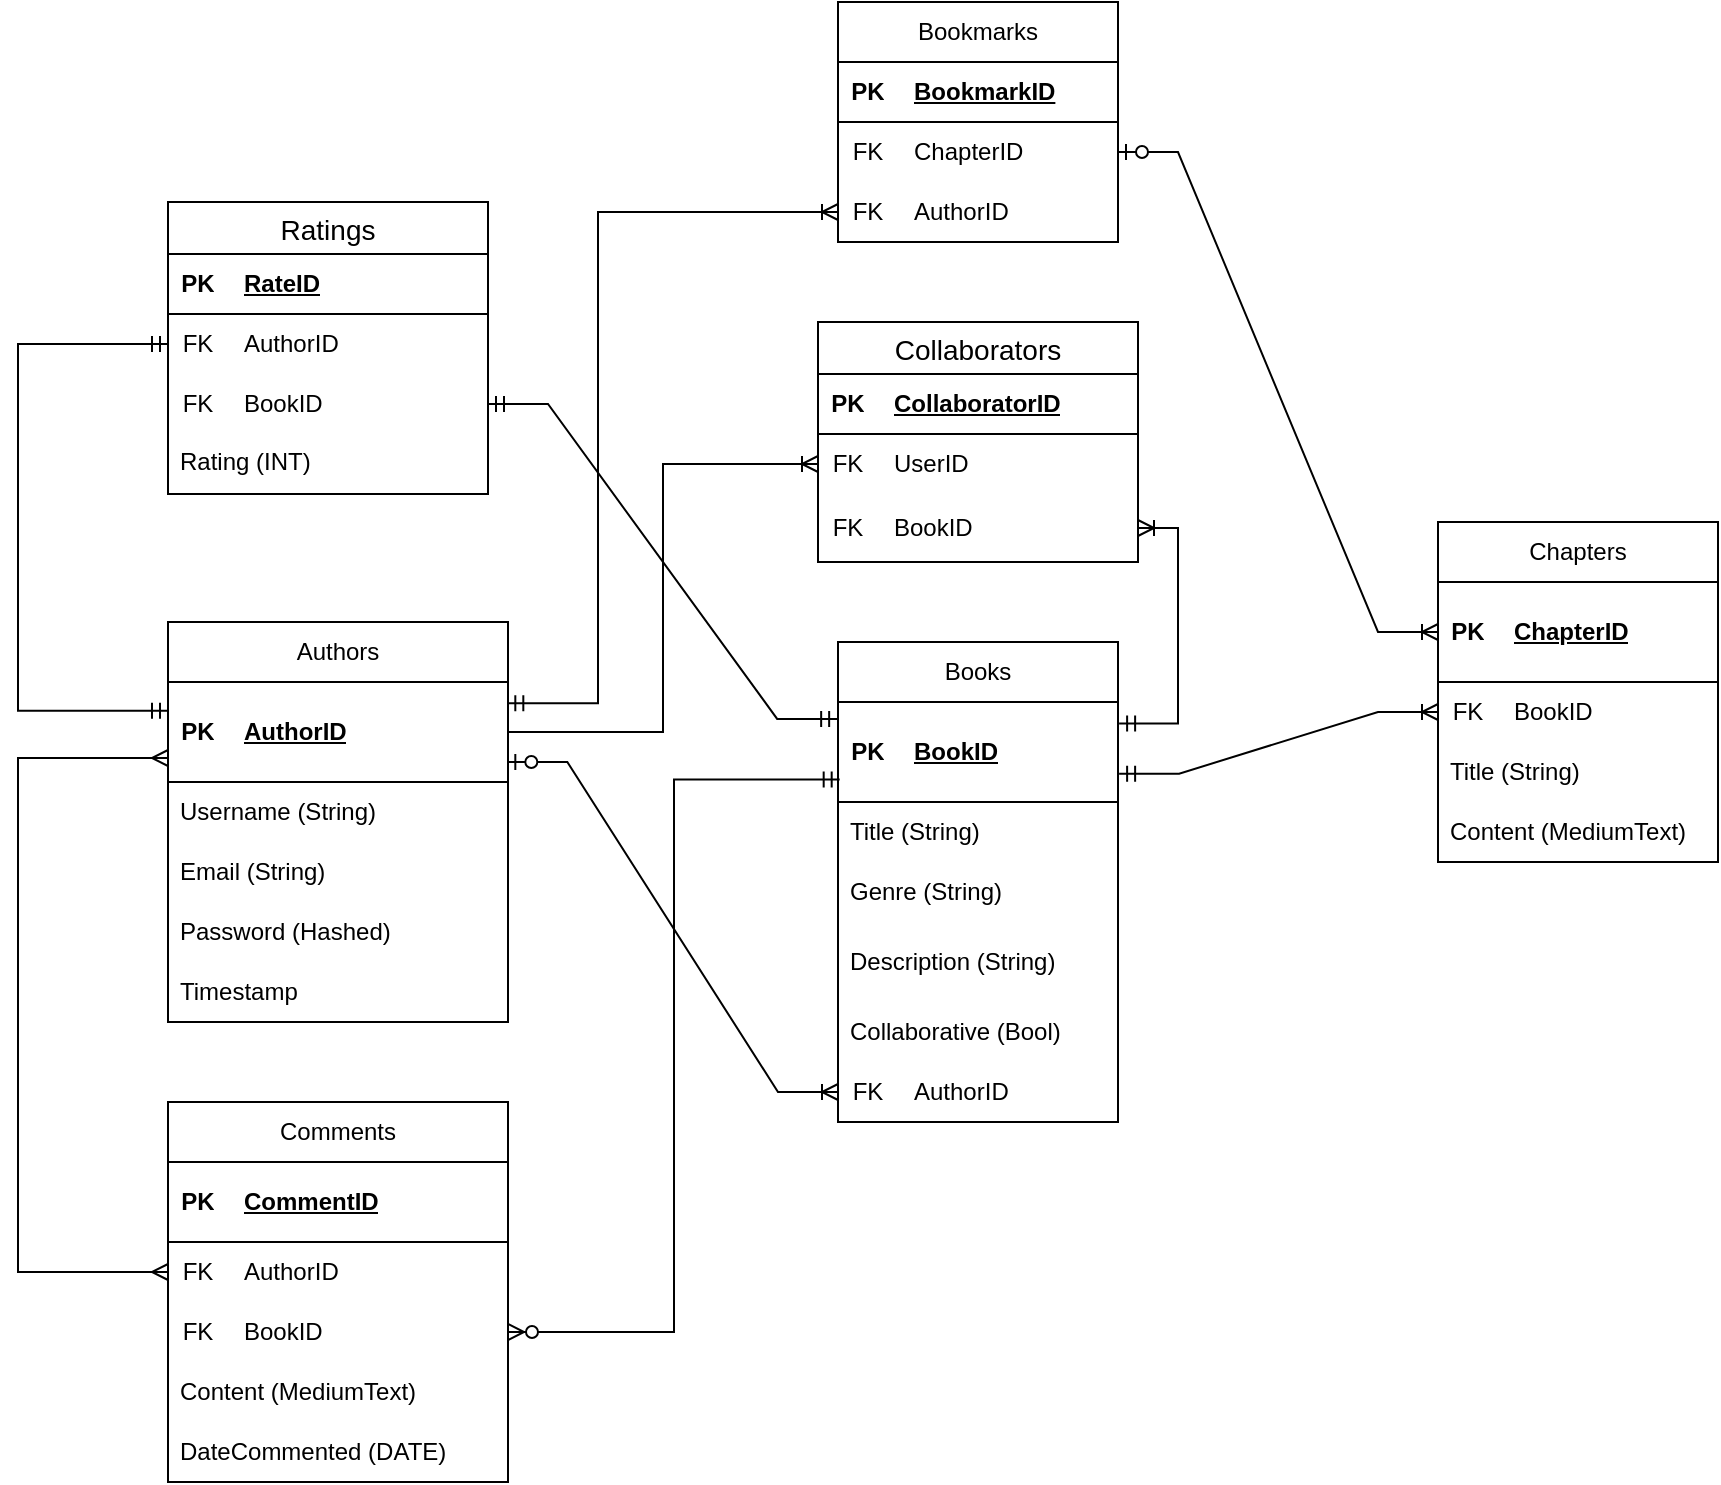 <mxfile version="22.0.2" type="github">
  <diagram id="R2lEEEUBdFMjLlhIrx00" name="Page-1">
    <mxGraphModel dx="1500" dy="809" grid="1" gridSize="10" guides="1" tooltips="1" connect="1" arrows="1" fold="1" page="1" pageScale="1" pageWidth="850" pageHeight="1100" math="0" shadow="0" extFonts="Permanent Marker^https://fonts.googleapis.com/css?family=Permanent+Marker">
      <root>
        <mxCell id="0" />
        <mxCell id="1" parent="0" />
        <mxCell id="tlv6yXeEriwDOS0vjKfW-1" value="Authors" style="swimlane;fontStyle=0;childLayout=stackLayout;horizontal=1;startSize=30;horizontalStack=0;resizeParent=1;resizeParentMax=0;resizeLast=0;collapsible=1;marginBottom=0;whiteSpace=wrap;html=1;" vertex="1" parent="1">
          <mxGeometry x="155" y="400" width="170" height="200" as="geometry">
            <mxRectangle x="130" y="230" width="80" height="30" as="alternateBounds" />
          </mxGeometry>
        </mxCell>
        <mxCell id="tlv6yXeEriwDOS0vjKfW-48" value="" style="shape=table;startSize=0;container=1;collapsible=1;childLayout=tableLayout;fixedRows=1;rowLines=0;fontStyle=0;align=center;resizeLast=1;strokeColor=none;fillColor=none;collapsible=0;points=[[0,0,0,0,0],[0,0.25,0,0,0],[0,0.5,0,0,0],[0,0.75,0,0,0],[0,1,0,0,0],[0.25,0,0,0,0],[0.25,1,0,0,0],[0.5,0,0,0,0],[0.5,1,0,0,0],[0.75,0,0,0,0],[0.75,1,0,0,0],[1,0,0,0,0],[1,0.25,0,0,0],[1,0.5,0,0,0],[1,0.75,0,0,0],[1,1,0,0,0]];" vertex="1" parent="tlv6yXeEriwDOS0vjKfW-1">
          <mxGeometry y="30" width="170" height="50" as="geometry" />
        </mxCell>
        <mxCell id="tlv6yXeEriwDOS0vjKfW-49" value="" style="shape=tableRow;horizontal=0;startSize=0;swimlaneHead=0;swimlaneBody=0;fillColor=none;collapsible=0;dropTarget=0;points=[[0,0.5],[1,0.5]];portConstraint=eastwest;top=0;left=0;right=0;bottom=1;" vertex="1" parent="tlv6yXeEriwDOS0vjKfW-48">
          <mxGeometry width="170" height="50" as="geometry" />
        </mxCell>
        <mxCell id="tlv6yXeEriwDOS0vjKfW-50" value="PK" style="shape=partialRectangle;connectable=0;fillColor=none;top=0;left=0;bottom=0;right=0;fontStyle=1;overflow=hidden;whiteSpace=wrap;html=1;" vertex="1" parent="tlv6yXeEriwDOS0vjKfW-49">
          <mxGeometry width="30" height="50" as="geometry">
            <mxRectangle width="30" height="50" as="alternateBounds" />
          </mxGeometry>
        </mxCell>
        <mxCell id="tlv6yXeEriwDOS0vjKfW-51" value="AuthorID" style="shape=partialRectangle;connectable=0;fillColor=none;top=0;left=0;bottom=0;right=0;align=left;spacingLeft=6;fontStyle=5;overflow=hidden;whiteSpace=wrap;html=1;" vertex="1" parent="tlv6yXeEriwDOS0vjKfW-49">
          <mxGeometry x="30" width="140" height="50" as="geometry">
            <mxRectangle width="140" height="50" as="alternateBounds" />
          </mxGeometry>
        </mxCell>
        <mxCell id="tlv6yXeEriwDOS0vjKfW-3" value="Username (String)" style="text;strokeColor=none;fillColor=none;align=left;verticalAlign=middle;spacingLeft=4;spacingRight=4;overflow=hidden;points=[[0,0.5],[1,0.5]];portConstraint=eastwest;rotatable=0;whiteSpace=wrap;html=1;" vertex="1" parent="tlv6yXeEriwDOS0vjKfW-1">
          <mxGeometry y="80" width="170" height="30" as="geometry" />
        </mxCell>
        <mxCell id="tlv6yXeEriwDOS0vjKfW-4" value="Email (String)" style="text;strokeColor=none;fillColor=none;align=left;verticalAlign=middle;spacingLeft=4;spacingRight=4;overflow=hidden;points=[[0,0.5],[1,0.5]];portConstraint=eastwest;rotatable=0;whiteSpace=wrap;html=1;" vertex="1" parent="tlv6yXeEriwDOS0vjKfW-1">
          <mxGeometry y="110" width="170" height="30" as="geometry" />
        </mxCell>
        <mxCell id="tlv6yXeEriwDOS0vjKfW-10" value="Password (Hashed)" style="text;strokeColor=none;fillColor=none;align=left;verticalAlign=middle;spacingLeft=4;spacingRight=4;overflow=hidden;points=[[0,0.5],[1,0.5]];portConstraint=eastwest;rotatable=0;whiteSpace=wrap;html=1;" vertex="1" parent="tlv6yXeEriwDOS0vjKfW-1">
          <mxGeometry y="140" width="170" height="30" as="geometry" />
        </mxCell>
        <mxCell id="tlv6yXeEriwDOS0vjKfW-9" value="Timestamp" style="text;strokeColor=none;fillColor=none;align=left;verticalAlign=middle;spacingLeft=4;spacingRight=4;overflow=hidden;points=[[0,0.5],[1,0.5]];portConstraint=eastwest;rotatable=0;whiteSpace=wrap;html=1;" vertex="1" parent="tlv6yXeEriwDOS0vjKfW-1">
          <mxGeometry y="170" width="170" height="30" as="geometry" />
        </mxCell>
        <mxCell id="tlv6yXeEriwDOS0vjKfW-5" value="Books" style="swimlane;fontStyle=0;childLayout=stackLayout;horizontal=1;startSize=30;horizontalStack=0;resizeParent=1;resizeParentMax=0;resizeLast=0;collapsible=1;marginBottom=0;whiteSpace=wrap;html=1;" vertex="1" parent="1">
          <mxGeometry x="490" y="410" width="140" height="240" as="geometry" />
        </mxCell>
        <mxCell id="tlv6yXeEriwDOS0vjKfW-70" value="" style="shape=table;startSize=0;container=1;collapsible=1;childLayout=tableLayout;fixedRows=1;rowLines=0;fontStyle=0;align=center;resizeLast=1;strokeColor=none;fillColor=none;collapsible=0;points=[[0,0,0,0,0],[0,0.25,0,0,0],[0,0.5,0,0,0],[0,0.75,0,0,0],[0,1,0,0,0],[0.25,0,0,0,0],[0.25,1,0,0,0],[0.5,0,0,0,0],[0.5,1,0,0,0],[0.75,0,0,0,0],[0.75,1,0,0,0],[1,0,0,0,0],[1,0.25,0,0,0],[1,0.5,0,0,0],[1,0.75,0,0,0],[1,1,0,0,0]];" vertex="1" parent="tlv6yXeEriwDOS0vjKfW-5">
          <mxGeometry y="30" width="140" height="50" as="geometry" />
        </mxCell>
        <mxCell id="tlv6yXeEriwDOS0vjKfW-71" value="" style="shape=tableRow;horizontal=0;startSize=0;swimlaneHead=0;swimlaneBody=0;fillColor=none;collapsible=0;dropTarget=0;points=[[0,0.5],[1,0.5]];portConstraint=eastwest;top=0;left=0;right=0;bottom=1;" vertex="1" parent="tlv6yXeEriwDOS0vjKfW-70">
          <mxGeometry width="140" height="50" as="geometry" />
        </mxCell>
        <mxCell id="tlv6yXeEriwDOS0vjKfW-72" value="PK" style="shape=partialRectangle;connectable=0;fillColor=none;top=0;left=0;bottom=0;right=0;fontStyle=1;overflow=hidden;whiteSpace=wrap;html=1;" vertex="1" parent="tlv6yXeEriwDOS0vjKfW-71">
          <mxGeometry width="30" height="50" as="geometry">
            <mxRectangle width="30" height="50" as="alternateBounds" />
          </mxGeometry>
        </mxCell>
        <mxCell id="tlv6yXeEriwDOS0vjKfW-73" value="BookID" style="shape=partialRectangle;connectable=0;fillColor=none;top=0;left=0;bottom=0;right=0;align=left;spacingLeft=6;fontStyle=5;overflow=hidden;whiteSpace=wrap;html=1;" vertex="1" parent="tlv6yXeEriwDOS0vjKfW-71">
          <mxGeometry x="30" width="110" height="50" as="geometry">
            <mxRectangle width="110" height="50" as="alternateBounds" />
          </mxGeometry>
        </mxCell>
        <mxCell id="tlv6yXeEriwDOS0vjKfW-7" value="Title (String)" style="text;strokeColor=none;fillColor=none;align=left;verticalAlign=middle;spacingLeft=4;spacingRight=4;overflow=hidden;points=[[0,0.5],[1,0.5]];portConstraint=eastwest;rotatable=0;whiteSpace=wrap;html=1;" vertex="1" parent="tlv6yXeEriwDOS0vjKfW-5">
          <mxGeometry y="80" width="140" height="30" as="geometry" />
        </mxCell>
        <mxCell id="tlv6yXeEriwDOS0vjKfW-11" value="Genre (String)" style="text;strokeColor=none;fillColor=none;align=left;verticalAlign=middle;spacingLeft=4;spacingRight=4;overflow=hidden;points=[[0,0.5],[1,0.5]];portConstraint=eastwest;rotatable=0;whiteSpace=wrap;html=1;" vertex="1" parent="tlv6yXeEriwDOS0vjKfW-5">
          <mxGeometry y="110" width="140" height="30" as="geometry" />
        </mxCell>
        <mxCell id="tlv6yXeEriwDOS0vjKfW-8" value="Description (String)" style="text;strokeColor=none;fillColor=none;align=left;verticalAlign=middle;spacingLeft=4;spacingRight=4;overflow=hidden;points=[[0,0.5],[1,0.5]];portConstraint=eastwest;rotatable=0;whiteSpace=wrap;html=1;" vertex="1" parent="tlv6yXeEriwDOS0vjKfW-5">
          <mxGeometry y="140" width="140" height="40" as="geometry" />
        </mxCell>
        <mxCell id="tlv6yXeEriwDOS0vjKfW-14" value="Collaborative (Bool)" style="text;strokeColor=none;fillColor=none;align=left;verticalAlign=middle;spacingLeft=4;spacingRight=4;overflow=hidden;points=[[0,0.5],[1,0.5]];portConstraint=eastwest;rotatable=0;whiteSpace=wrap;html=1;" vertex="1" parent="tlv6yXeEriwDOS0vjKfW-5">
          <mxGeometry y="180" width="140" height="30" as="geometry" />
        </mxCell>
        <mxCell id="tlv6yXeEriwDOS0vjKfW-66" value="" style="shape=table;startSize=0;container=1;collapsible=1;childLayout=tableLayout;fixedRows=1;rowLines=0;fontStyle=0;align=center;resizeLast=1;strokeColor=none;fillColor=none;collapsible=0;" vertex="1" parent="tlv6yXeEriwDOS0vjKfW-5">
          <mxGeometry y="210" width="140" height="30" as="geometry" />
        </mxCell>
        <mxCell id="tlv6yXeEriwDOS0vjKfW-67" value="" style="shape=tableRow;horizontal=0;startSize=0;swimlaneHead=0;swimlaneBody=0;fillColor=none;collapsible=0;dropTarget=0;points=[[0,0.5],[1,0.5]];portConstraint=eastwest;top=0;left=0;right=0;bottom=0;" vertex="1" parent="tlv6yXeEriwDOS0vjKfW-66">
          <mxGeometry width="140" height="30" as="geometry" />
        </mxCell>
        <mxCell id="tlv6yXeEriwDOS0vjKfW-68" value="FK" style="shape=partialRectangle;connectable=0;fillColor=none;top=0;left=0;bottom=0;right=0;fontStyle=0;overflow=hidden;whiteSpace=wrap;html=1;" vertex="1" parent="tlv6yXeEriwDOS0vjKfW-67">
          <mxGeometry width="30" height="30" as="geometry">
            <mxRectangle width="30" height="30" as="alternateBounds" />
          </mxGeometry>
        </mxCell>
        <mxCell id="tlv6yXeEriwDOS0vjKfW-69" value="AuthorID" style="shape=partialRectangle;connectable=0;fillColor=none;top=0;left=0;bottom=0;right=0;align=left;spacingLeft=6;fontStyle=0;overflow=hidden;whiteSpace=wrap;html=1;" vertex="1" parent="tlv6yXeEriwDOS0vjKfW-67">
          <mxGeometry x="30" width="110" height="30" as="geometry">
            <mxRectangle width="110" height="30" as="alternateBounds" />
          </mxGeometry>
        </mxCell>
        <mxCell id="tlv6yXeEriwDOS0vjKfW-15" value="Bookmarks" style="swimlane;fontStyle=0;childLayout=stackLayout;horizontal=1;startSize=30;horizontalStack=0;resizeParent=1;resizeParentMax=0;resizeLast=0;collapsible=1;marginBottom=0;whiteSpace=wrap;html=1;" vertex="1" parent="1">
          <mxGeometry x="490" y="90" width="140" height="120" as="geometry" />
        </mxCell>
        <mxCell id="tlv6yXeEriwDOS0vjKfW-96" value="" style="shape=table;startSize=0;container=1;collapsible=1;childLayout=tableLayout;fixedRows=1;rowLines=0;fontStyle=0;align=center;resizeLast=1;strokeColor=none;fillColor=none;collapsible=0;" vertex="1" parent="tlv6yXeEriwDOS0vjKfW-15">
          <mxGeometry y="30" width="140" height="30" as="geometry" />
        </mxCell>
        <mxCell id="tlv6yXeEriwDOS0vjKfW-97" value="" style="shape=tableRow;horizontal=0;startSize=0;swimlaneHead=0;swimlaneBody=0;fillColor=none;collapsible=0;dropTarget=0;points=[[0,0.5],[1,0.5]];portConstraint=eastwest;top=0;left=0;right=0;bottom=1;" vertex="1" parent="tlv6yXeEriwDOS0vjKfW-96">
          <mxGeometry width="140" height="30" as="geometry" />
        </mxCell>
        <mxCell id="tlv6yXeEriwDOS0vjKfW-98" value="PK" style="shape=partialRectangle;connectable=0;fillColor=none;top=0;left=0;bottom=0;right=0;fontStyle=1;overflow=hidden;whiteSpace=wrap;html=1;" vertex="1" parent="tlv6yXeEriwDOS0vjKfW-97">
          <mxGeometry width="30" height="30" as="geometry">
            <mxRectangle width="30" height="30" as="alternateBounds" />
          </mxGeometry>
        </mxCell>
        <mxCell id="tlv6yXeEriwDOS0vjKfW-99" value="BookmarkID" style="shape=partialRectangle;connectable=0;fillColor=none;top=0;left=0;bottom=0;right=0;align=left;spacingLeft=6;fontStyle=5;overflow=hidden;whiteSpace=wrap;html=1;" vertex="1" parent="tlv6yXeEriwDOS0vjKfW-97">
          <mxGeometry x="30" width="110" height="30" as="geometry">
            <mxRectangle width="110" height="30" as="alternateBounds" />
          </mxGeometry>
        </mxCell>
        <mxCell id="tlv6yXeEriwDOS0vjKfW-100" value="" style="shape=table;startSize=0;container=1;collapsible=1;childLayout=tableLayout;fixedRows=1;rowLines=0;fontStyle=0;align=center;resizeLast=1;strokeColor=none;fillColor=none;collapsible=0;" vertex="1" parent="tlv6yXeEriwDOS0vjKfW-15">
          <mxGeometry y="60" width="140" height="30" as="geometry" />
        </mxCell>
        <mxCell id="tlv6yXeEriwDOS0vjKfW-101" value="" style="shape=tableRow;horizontal=0;startSize=0;swimlaneHead=0;swimlaneBody=0;fillColor=none;collapsible=0;dropTarget=0;points=[[0,0.5],[1,0.5]];portConstraint=eastwest;top=0;left=0;right=0;bottom=0;" vertex="1" parent="tlv6yXeEriwDOS0vjKfW-100">
          <mxGeometry width="140" height="30" as="geometry" />
        </mxCell>
        <mxCell id="tlv6yXeEriwDOS0vjKfW-102" value="FK" style="shape=partialRectangle;connectable=0;fillColor=none;top=0;left=0;bottom=0;right=0;fontStyle=0;overflow=hidden;whiteSpace=wrap;html=1;" vertex="1" parent="tlv6yXeEriwDOS0vjKfW-101">
          <mxGeometry width="30" height="30" as="geometry">
            <mxRectangle width="30" height="30" as="alternateBounds" />
          </mxGeometry>
        </mxCell>
        <mxCell id="tlv6yXeEriwDOS0vjKfW-103" value="ChapterID" style="shape=partialRectangle;connectable=0;fillColor=none;top=0;left=0;bottom=0;right=0;align=left;spacingLeft=6;fontStyle=0;overflow=hidden;whiteSpace=wrap;html=1;" vertex="1" parent="tlv6yXeEriwDOS0vjKfW-101">
          <mxGeometry x="30" width="110" height="30" as="geometry">
            <mxRectangle width="110" height="30" as="alternateBounds" />
          </mxGeometry>
        </mxCell>
        <mxCell id="tlv6yXeEriwDOS0vjKfW-92" value="" style="shape=table;startSize=0;container=1;collapsible=1;childLayout=tableLayout;fixedRows=1;rowLines=0;fontStyle=0;align=center;resizeLast=1;strokeColor=none;fillColor=none;collapsible=0;" vertex="1" parent="tlv6yXeEriwDOS0vjKfW-15">
          <mxGeometry y="90" width="140" height="30" as="geometry" />
        </mxCell>
        <mxCell id="tlv6yXeEriwDOS0vjKfW-93" value="" style="shape=tableRow;horizontal=0;startSize=0;swimlaneHead=0;swimlaneBody=0;fillColor=none;collapsible=0;dropTarget=0;points=[[0,0.5],[1,0.5]];portConstraint=eastwest;top=0;left=0;right=0;bottom=0;" vertex="1" parent="tlv6yXeEriwDOS0vjKfW-92">
          <mxGeometry width="140" height="30" as="geometry" />
        </mxCell>
        <mxCell id="tlv6yXeEriwDOS0vjKfW-94" value="FK" style="shape=partialRectangle;connectable=0;fillColor=none;top=0;left=0;bottom=0;right=0;fontStyle=0;overflow=hidden;whiteSpace=wrap;html=1;" vertex="1" parent="tlv6yXeEriwDOS0vjKfW-93">
          <mxGeometry width="30" height="30" as="geometry">
            <mxRectangle width="30" height="30" as="alternateBounds" />
          </mxGeometry>
        </mxCell>
        <mxCell id="tlv6yXeEriwDOS0vjKfW-95" value="AuthorID" style="shape=partialRectangle;connectable=0;fillColor=none;top=0;left=0;bottom=0;right=0;align=left;spacingLeft=6;fontStyle=0;overflow=hidden;whiteSpace=wrap;html=1;" vertex="1" parent="tlv6yXeEriwDOS0vjKfW-93">
          <mxGeometry x="30" width="110" height="30" as="geometry">
            <mxRectangle width="110" height="30" as="alternateBounds" />
          </mxGeometry>
        </mxCell>
        <mxCell id="tlv6yXeEriwDOS0vjKfW-20" value="Comments" style="swimlane;fontStyle=0;childLayout=stackLayout;horizontal=1;startSize=30;horizontalStack=0;resizeParent=1;resizeParentMax=0;resizeLast=0;collapsible=1;marginBottom=0;whiteSpace=wrap;html=1;" vertex="1" parent="1">
          <mxGeometry x="155" y="640" width="170" height="190" as="geometry" />
        </mxCell>
        <mxCell id="tlv6yXeEriwDOS0vjKfW-52" value="" style="shape=table;startSize=0;container=1;collapsible=1;childLayout=tableLayout;fixedRows=1;rowLines=0;fontStyle=0;align=center;resizeLast=1;strokeColor=none;fillColor=none;collapsible=0;" vertex="1" parent="tlv6yXeEriwDOS0vjKfW-20">
          <mxGeometry y="30" width="170" height="40" as="geometry" />
        </mxCell>
        <mxCell id="tlv6yXeEriwDOS0vjKfW-53" value="" style="shape=tableRow;horizontal=0;startSize=0;swimlaneHead=0;swimlaneBody=0;fillColor=none;collapsible=0;dropTarget=0;points=[[0,0.5],[1,0.5]];portConstraint=eastwest;top=0;left=0;right=0;bottom=1;" vertex="1" parent="tlv6yXeEriwDOS0vjKfW-52">
          <mxGeometry width="170" height="40" as="geometry" />
        </mxCell>
        <mxCell id="tlv6yXeEriwDOS0vjKfW-54" value="PK" style="shape=partialRectangle;connectable=0;fillColor=none;top=0;left=0;bottom=0;right=0;fontStyle=1;overflow=hidden;whiteSpace=wrap;html=1;" vertex="1" parent="tlv6yXeEriwDOS0vjKfW-53">
          <mxGeometry width="30" height="40" as="geometry">
            <mxRectangle width="30" height="40" as="alternateBounds" />
          </mxGeometry>
        </mxCell>
        <mxCell id="tlv6yXeEriwDOS0vjKfW-55" value="CommentID" style="shape=partialRectangle;connectable=0;fillColor=none;top=0;left=0;bottom=0;right=0;align=left;spacingLeft=6;fontStyle=5;overflow=hidden;whiteSpace=wrap;html=1;" vertex="1" parent="tlv6yXeEriwDOS0vjKfW-53">
          <mxGeometry x="30" width="140" height="40" as="geometry">
            <mxRectangle width="140" height="40" as="alternateBounds" />
          </mxGeometry>
        </mxCell>
        <mxCell id="tlv6yXeEriwDOS0vjKfW-56" value="" style="shape=table;startSize=0;container=1;collapsible=1;childLayout=tableLayout;fixedRows=1;rowLines=0;fontStyle=0;align=center;resizeLast=1;strokeColor=none;fillColor=none;collapsible=0;" vertex="1" parent="tlv6yXeEriwDOS0vjKfW-20">
          <mxGeometry y="70" width="170" height="60" as="geometry" />
        </mxCell>
        <mxCell id="tlv6yXeEriwDOS0vjKfW-60" value="" style="shape=tableRow;horizontal=0;startSize=0;swimlaneHead=0;swimlaneBody=0;fillColor=none;collapsible=0;dropTarget=0;points=[[0,0.5],[1,0.5]];portConstraint=eastwest;top=0;left=0;right=0;bottom=0;" vertex="1" parent="tlv6yXeEriwDOS0vjKfW-56">
          <mxGeometry width="170" height="30" as="geometry" />
        </mxCell>
        <mxCell id="tlv6yXeEriwDOS0vjKfW-61" value="FK" style="shape=partialRectangle;connectable=0;fillColor=none;top=0;left=0;bottom=0;right=0;fontStyle=0;overflow=hidden;whiteSpace=wrap;html=1;" vertex="1" parent="tlv6yXeEriwDOS0vjKfW-60">
          <mxGeometry width="30" height="30" as="geometry">
            <mxRectangle width="30" height="30" as="alternateBounds" />
          </mxGeometry>
        </mxCell>
        <mxCell id="tlv6yXeEriwDOS0vjKfW-62" value="AuthorID" style="shape=partialRectangle;connectable=0;fillColor=none;top=0;left=0;bottom=0;right=0;align=left;spacingLeft=6;fontStyle=0;overflow=hidden;whiteSpace=wrap;html=1;" vertex="1" parent="tlv6yXeEriwDOS0vjKfW-60">
          <mxGeometry x="30" width="140" height="30" as="geometry">
            <mxRectangle width="140" height="30" as="alternateBounds" />
          </mxGeometry>
        </mxCell>
        <mxCell id="tlv6yXeEriwDOS0vjKfW-57" value="" style="shape=tableRow;horizontal=0;startSize=0;swimlaneHead=0;swimlaneBody=0;fillColor=none;collapsible=0;dropTarget=0;points=[[0,0.5],[1,0.5]];portConstraint=eastwest;top=0;left=0;right=0;bottom=0;" vertex="1" parent="tlv6yXeEriwDOS0vjKfW-56">
          <mxGeometry y="30" width="170" height="30" as="geometry" />
        </mxCell>
        <mxCell id="tlv6yXeEriwDOS0vjKfW-58" value="FK" style="shape=partialRectangle;connectable=0;fillColor=none;top=0;left=0;bottom=0;right=0;fontStyle=0;overflow=hidden;whiteSpace=wrap;html=1;" vertex="1" parent="tlv6yXeEriwDOS0vjKfW-57">
          <mxGeometry width="30" height="30" as="geometry">
            <mxRectangle width="30" height="30" as="alternateBounds" />
          </mxGeometry>
        </mxCell>
        <mxCell id="tlv6yXeEriwDOS0vjKfW-59" value="BookID" style="shape=partialRectangle;connectable=0;fillColor=none;top=0;left=0;bottom=0;right=0;align=left;spacingLeft=6;fontStyle=0;overflow=hidden;whiteSpace=wrap;html=1;" vertex="1" parent="tlv6yXeEriwDOS0vjKfW-57">
          <mxGeometry x="30" width="140" height="30" as="geometry">
            <mxRectangle width="140" height="30" as="alternateBounds" />
          </mxGeometry>
        </mxCell>
        <mxCell id="tlv6yXeEriwDOS0vjKfW-104" value="Content (MediumText)" style="text;strokeColor=none;fillColor=none;align=left;verticalAlign=middle;spacingLeft=4;spacingRight=4;overflow=hidden;points=[[0,0.5],[1,0.5]];portConstraint=eastwest;rotatable=0;whiteSpace=wrap;html=1;" vertex="1" parent="tlv6yXeEriwDOS0vjKfW-20">
          <mxGeometry y="130" width="170" height="30" as="geometry" />
        </mxCell>
        <mxCell id="tlv6yXeEriwDOS0vjKfW-25" value="DateCommented (DATE)" style="text;strokeColor=none;fillColor=none;align=left;verticalAlign=middle;spacingLeft=4;spacingRight=4;overflow=hidden;points=[[0,0.5],[1,0.5]];portConstraint=eastwest;rotatable=0;whiteSpace=wrap;html=1;" vertex="1" parent="tlv6yXeEriwDOS0vjKfW-20">
          <mxGeometry y="160" width="170" height="30" as="geometry" />
        </mxCell>
        <mxCell id="tlv6yXeEriwDOS0vjKfW-24" value="" style="edgeStyle=entityRelationEdgeStyle;fontSize=12;html=1;endArrow=ERoneToMany;startArrow=ERzeroToOne;rounded=0;exitX=0.998;exitY=0.8;exitDx=0;exitDy=0;exitPerimeter=0;entryX=0;entryY=0.5;entryDx=0;entryDy=0;" edge="1" parent="1" source="tlv6yXeEriwDOS0vjKfW-49" target="tlv6yXeEriwDOS0vjKfW-67">
          <mxGeometry width="100" height="100" relative="1" as="geometry">
            <mxPoint x="320" y="350" as="sourcePoint" />
            <mxPoint x="420" y="650" as="targetPoint" />
          </mxGeometry>
        </mxCell>
        <mxCell id="tlv6yXeEriwDOS0vjKfW-26" value="" style="edgeStyle=elbowEdgeStyle;fontSize=12;html=1;endArrow=ERzeroToMany;startArrow=ERmandOne;rounded=0;exitX=0.006;exitY=0.776;exitDx=0;exitDy=0;entryX=1;entryY=0.5;entryDx=0;entryDy=0;exitPerimeter=0;" edge="1" parent="1" source="tlv6yXeEriwDOS0vjKfW-71" target="tlv6yXeEriwDOS0vjKfW-57">
          <mxGeometry width="100" height="100" relative="1" as="geometry">
            <mxPoint x="470" y="477" as="sourcePoint" />
            <mxPoint x="350" y="595" as="targetPoint" />
          </mxGeometry>
        </mxCell>
        <mxCell id="tlv6yXeEriwDOS0vjKfW-27" value="Collaborators" style="swimlane;fontStyle=0;childLayout=stackLayout;horizontal=1;startSize=26;horizontalStack=0;resizeParent=1;resizeParentMax=0;resizeLast=0;collapsible=1;marginBottom=0;align=center;fontSize=14;" vertex="1" parent="1">
          <mxGeometry x="480" y="250" width="160" height="120" as="geometry" />
        </mxCell>
        <mxCell id="tlv6yXeEriwDOS0vjKfW-82" value="" style="shape=table;startSize=0;container=1;collapsible=1;childLayout=tableLayout;fixedRows=1;rowLines=0;fontStyle=0;align=center;resizeLast=1;strokeColor=none;fillColor=none;collapsible=0;" vertex="1" parent="tlv6yXeEriwDOS0vjKfW-27">
          <mxGeometry y="26" width="160" height="30" as="geometry" />
        </mxCell>
        <mxCell id="tlv6yXeEriwDOS0vjKfW-83" value="" style="shape=tableRow;horizontal=0;startSize=0;swimlaneHead=0;swimlaneBody=0;fillColor=none;collapsible=0;dropTarget=0;points=[[0,0.5],[1,0.5]];portConstraint=eastwest;top=0;left=0;right=0;bottom=1;" vertex="1" parent="tlv6yXeEriwDOS0vjKfW-82">
          <mxGeometry width="160" height="30" as="geometry" />
        </mxCell>
        <mxCell id="tlv6yXeEriwDOS0vjKfW-84" value="PK" style="shape=partialRectangle;connectable=0;fillColor=none;top=0;left=0;bottom=0;right=0;fontStyle=1;overflow=hidden;whiteSpace=wrap;html=1;" vertex="1" parent="tlv6yXeEriwDOS0vjKfW-83">
          <mxGeometry width="30" height="30" as="geometry">
            <mxRectangle width="30" height="30" as="alternateBounds" />
          </mxGeometry>
        </mxCell>
        <mxCell id="tlv6yXeEriwDOS0vjKfW-85" value="CollaboratorID" style="shape=partialRectangle;connectable=0;fillColor=none;top=0;left=0;bottom=0;right=0;align=left;spacingLeft=6;fontStyle=5;overflow=hidden;whiteSpace=wrap;html=1;" vertex="1" parent="tlv6yXeEriwDOS0vjKfW-83">
          <mxGeometry x="30" width="130" height="30" as="geometry">
            <mxRectangle width="130" height="30" as="alternateBounds" />
          </mxGeometry>
        </mxCell>
        <mxCell id="tlv6yXeEriwDOS0vjKfW-43" value="" style="shape=table;startSize=0;container=1;collapsible=1;childLayout=tableLayout;fixedRows=1;rowLines=0;fontStyle=0;align=center;resizeLast=1;strokeColor=none;fillColor=none;collapsible=0;" vertex="1" parent="tlv6yXeEriwDOS0vjKfW-27">
          <mxGeometry y="56" width="160" height="64" as="geometry" />
        </mxCell>
        <mxCell id="tlv6yXeEriwDOS0vjKfW-44" value="" style="shape=tableRow;horizontal=0;startSize=0;swimlaneHead=0;swimlaneBody=0;fillColor=none;collapsible=0;dropTarget=0;points=[[0,0.5],[1,0.5]];portConstraint=eastwest;top=0;left=0;right=0;bottom=0;" vertex="1" parent="tlv6yXeEriwDOS0vjKfW-43">
          <mxGeometry width="160" height="30" as="geometry" />
        </mxCell>
        <mxCell id="tlv6yXeEriwDOS0vjKfW-45" value="FK" style="shape=partialRectangle;connectable=0;fillColor=none;top=0;left=0;bottom=0;right=0;fontStyle=0;overflow=hidden;whiteSpace=wrap;html=1;" vertex="1" parent="tlv6yXeEriwDOS0vjKfW-44">
          <mxGeometry width="30" height="30" as="geometry">
            <mxRectangle width="30" height="30" as="alternateBounds" />
          </mxGeometry>
        </mxCell>
        <mxCell id="tlv6yXeEriwDOS0vjKfW-46" value="UserID" style="shape=partialRectangle;connectable=0;fillColor=none;top=0;left=0;bottom=0;right=0;align=left;spacingLeft=6;fontStyle=0;overflow=hidden;whiteSpace=wrap;html=1;" vertex="1" parent="tlv6yXeEriwDOS0vjKfW-44">
          <mxGeometry x="30" width="130" height="30" as="geometry">
            <mxRectangle width="130" height="30" as="alternateBounds" />
          </mxGeometry>
        </mxCell>
        <mxCell id="tlv6yXeEriwDOS0vjKfW-86" value="" style="shape=tableRow;horizontal=0;startSize=0;swimlaneHead=0;swimlaneBody=0;fillColor=none;collapsible=0;dropTarget=0;points=[[0,0.5],[1,0.5]];portConstraint=eastwest;top=0;left=0;right=0;bottom=0;" vertex="1" parent="tlv6yXeEriwDOS0vjKfW-43">
          <mxGeometry y="30" width="160" height="34" as="geometry" />
        </mxCell>
        <mxCell id="tlv6yXeEriwDOS0vjKfW-87" value="FK" style="shape=partialRectangle;connectable=0;fillColor=none;top=0;left=0;bottom=0;right=0;fontStyle=0;overflow=hidden;whiteSpace=wrap;html=1;" vertex="1" parent="tlv6yXeEriwDOS0vjKfW-86">
          <mxGeometry width="30" height="34" as="geometry">
            <mxRectangle width="30" height="34" as="alternateBounds" />
          </mxGeometry>
        </mxCell>
        <mxCell id="tlv6yXeEriwDOS0vjKfW-88" value="BookID" style="shape=partialRectangle;connectable=0;fillColor=none;top=0;left=0;bottom=0;right=0;align=left;spacingLeft=6;fontStyle=0;overflow=hidden;whiteSpace=wrap;html=1;" vertex="1" parent="tlv6yXeEriwDOS0vjKfW-86">
          <mxGeometry x="30" width="130" height="34" as="geometry">
            <mxRectangle width="130" height="34" as="alternateBounds" />
          </mxGeometry>
        </mxCell>
        <mxCell id="tlv6yXeEriwDOS0vjKfW-31" value="" style="edgeStyle=elbowEdgeStyle;fontSize=12;html=1;endArrow=ERoneToMany;startArrow=ERmandOne;rounded=0;exitX=0.998;exitY=0.213;exitDx=0;exitDy=0;exitPerimeter=0;entryX=0;entryY=0.5;entryDx=0;entryDy=0;" edge="1" parent="1" source="tlv6yXeEriwDOS0vjKfW-49" target="tlv6yXeEriwDOS0vjKfW-93">
          <mxGeometry width="100" height="100" relative="1" as="geometry">
            <mxPoint x="390" y="250" as="sourcePoint" />
            <mxPoint x="460" y="185" as="targetPoint" />
            <Array as="points">
              <mxPoint x="370" y="250" />
            </Array>
          </mxGeometry>
        </mxCell>
        <mxCell id="tlv6yXeEriwDOS0vjKfW-32" value="" style="edgeStyle=elbowEdgeStyle;fontSize=12;html=1;endArrow=ERoneToMany;rounded=0;entryX=0;entryY=0.5;entryDx=0;entryDy=0;exitX=1;exitY=0.5;exitDx=0;exitDy=0;" edge="1" parent="1" source="tlv6yXeEriwDOS0vjKfW-49" target="tlv6yXeEriwDOS0vjKfW-44">
          <mxGeometry width="100" height="100" relative="1" as="geometry">
            <mxPoint x="205" y="190" as="sourcePoint" />
            <mxPoint x="470" y="333" as="targetPoint" />
          </mxGeometry>
        </mxCell>
        <mxCell id="tlv6yXeEriwDOS0vjKfW-33" value="" style="edgeStyle=elbowEdgeStyle;fontSize=12;html=1;endArrow=ERmany;startArrow=ERmany;rounded=0;entryX=0;entryY=0.5;entryDx=0;entryDy=0;exitX=0;exitY=0.76;exitDx=0;exitDy=0;exitPerimeter=0;" edge="1" parent="1" source="tlv6yXeEriwDOS0vjKfW-49" target="tlv6yXeEriwDOS0vjKfW-60">
          <mxGeometry width="100" height="100" relative="1" as="geometry">
            <mxPoint x="120" y="310" as="sourcePoint" />
            <mxPoint x="110" y="565" as="targetPoint" />
            <Array as="points">
              <mxPoint x="80" y="610" />
            </Array>
          </mxGeometry>
        </mxCell>
        <mxCell id="tlv6yXeEriwDOS0vjKfW-35" value="Chapters" style="swimlane;fontStyle=0;childLayout=stackLayout;horizontal=1;startSize=30;horizontalStack=0;resizeParent=1;resizeParentMax=0;resizeLast=0;collapsible=1;marginBottom=0;whiteSpace=wrap;html=1;" vertex="1" parent="1">
          <mxGeometry x="790" y="350" width="140" height="170" as="geometry" />
        </mxCell>
        <mxCell id="tlv6yXeEriwDOS0vjKfW-74" value="" style="shape=table;startSize=0;container=1;collapsible=1;childLayout=tableLayout;fixedRows=1;rowLines=0;fontStyle=0;align=center;resizeLast=1;strokeColor=none;fillColor=none;collapsible=0;" vertex="1" parent="tlv6yXeEriwDOS0vjKfW-35">
          <mxGeometry y="30" width="140" height="50" as="geometry" />
        </mxCell>
        <mxCell id="tlv6yXeEriwDOS0vjKfW-75" value="" style="shape=tableRow;horizontal=0;startSize=0;swimlaneHead=0;swimlaneBody=0;fillColor=none;collapsible=0;dropTarget=0;points=[[0,0.5],[1,0.5]];portConstraint=eastwest;top=0;left=0;right=0;bottom=1;" vertex="1" parent="tlv6yXeEriwDOS0vjKfW-74">
          <mxGeometry width="140" height="50" as="geometry" />
        </mxCell>
        <mxCell id="tlv6yXeEriwDOS0vjKfW-76" value="PK" style="shape=partialRectangle;connectable=0;fillColor=none;top=0;left=0;bottom=0;right=0;fontStyle=1;overflow=hidden;whiteSpace=wrap;html=1;" vertex="1" parent="tlv6yXeEriwDOS0vjKfW-75">
          <mxGeometry width="30" height="50" as="geometry">
            <mxRectangle width="30" height="50" as="alternateBounds" />
          </mxGeometry>
        </mxCell>
        <mxCell id="tlv6yXeEriwDOS0vjKfW-77" value="ChapterID" style="shape=partialRectangle;connectable=0;fillColor=none;top=0;left=0;bottom=0;right=0;align=left;spacingLeft=6;fontStyle=5;overflow=hidden;whiteSpace=wrap;html=1;" vertex="1" parent="tlv6yXeEriwDOS0vjKfW-75">
          <mxGeometry x="30" width="110" height="50" as="geometry">
            <mxRectangle width="110" height="50" as="alternateBounds" />
          </mxGeometry>
        </mxCell>
        <mxCell id="tlv6yXeEriwDOS0vjKfW-78" value="" style="shape=table;startSize=0;container=1;collapsible=1;childLayout=tableLayout;fixedRows=1;rowLines=0;fontStyle=0;align=center;resizeLast=1;strokeColor=none;fillColor=none;collapsible=0;" vertex="1" parent="tlv6yXeEriwDOS0vjKfW-35">
          <mxGeometry y="80" width="140" height="30" as="geometry" />
        </mxCell>
        <mxCell id="tlv6yXeEriwDOS0vjKfW-79" value="" style="shape=tableRow;horizontal=0;startSize=0;swimlaneHead=0;swimlaneBody=0;fillColor=none;collapsible=0;dropTarget=0;points=[[0,0.5],[1,0.5]];portConstraint=eastwest;top=0;left=0;right=0;bottom=0;" vertex="1" parent="tlv6yXeEriwDOS0vjKfW-78">
          <mxGeometry width="140" height="30" as="geometry" />
        </mxCell>
        <mxCell id="tlv6yXeEriwDOS0vjKfW-80" value="FK" style="shape=partialRectangle;connectable=0;fillColor=none;top=0;left=0;bottom=0;right=0;fontStyle=0;overflow=hidden;whiteSpace=wrap;html=1;" vertex="1" parent="tlv6yXeEriwDOS0vjKfW-79">
          <mxGeometry width="30" height="30" as="geometry">
            <mxRectangle width="30" height="30" as="alternateBounds" />
          </mxGeometry>
        </mxCell>
        <mxCell id="tlv6yXeEriwDOS0vjKfW-81" value="BookID" style="shape=partialRectangle;connectable=0;fillColor=none;top=0;left=0;bottom=0;right=0;align=left;spacingLeft=6;fontStyle=0;overflow=hidden;whiteSpace=wrap;html=1;" vertex="1" parent="tlv6yXeEriwDOS0vjKfW-79">
          <mxGeometry x="30" width="110" height="30" as="geometry">
            <mxRectangle width="110" height="30" as="alternateBounds" />
          </mxGeometry>
        </mxCell>
        <mxCell id="tlv6yXeEriwDOS0vjKfW-41" value="Title (String)" style="text;strokeColor=none;fillColor=none;align=left;verticalAlign=middle;spacingLeft=4;spacingRight=4;overflow=hidden;points=[[0,0.5],[1,0.5]];portConstraint=eastwest;rotatable=0;whiteSpace=wrap;html=1;" vertex="1" parent="tlv6yXeEriwDOS0vjKfW-35">
          <mxGeometry y="110" width="140" height="30" as="geometry" />
        </mxCell>
        <mxCell id="tlv6yXeEriwDOS0vjKfW-38" value="Content (MediumText)" style="text;strokeColor=none;fillColor=none;align=left;verticalAlign=middle;spacingLeft=4;spacingRight=4;overflow=hidden;points=[[0,0.5],[1,0.5]];portConstraint=eastwest;rotatable=0;whiteSpace=wrap;html=1;" vertex="1" parent="tlv6yXeEriwDOS0vjKfW-35">
          <mxGeometry y="140" width="140" height="30" as="geometry" />
        </mxCell>
        <mxCell id="tlv6yXeEriwDOS0vjKfW-39" value="" style="edgeStyle=entityRelationEdgeStyle;fontSize=12;html=1;endArrow=ERoneToMany;startArrow=ERmandOne;rounded=0;entryX=0;entryY=0.5;entryDx=0;entryDy=0;exitX=1.004;exitY=0.717;exitDx=0;exitDy=0;exitPerimeter=0;" edge="1" parent="1" source="tlv6yXeEriwDOS0vjKfW-71" target="tlv6yXeEriwDOS0vjKfW-79">
          <mxGeometry width="100" height="100" relative="1" as="geometry">
            <mxPoint x="600" y="467" as="sourcePoint" />
            <mxPoint x="710" y="365" as="targetPoint" />
          </mxGeometry>
        </mxCell>
        <mxCell id="tlv6yXeEriwDOS0vjKfW-40" value="" style="edgeStyle=entityRelationEdgeStyle;fontSize=12;html=1;endArrow=ERoneToMany;startArrow=ERzeroToOne;rounded=0;exitX=1;exitY=0.5;exitDx=0;exitDy=0;entryX=0;entryY=0.5;entryDx=0;entryDy=0;" edge="1" parent="1" source="tlv6yXeEriwDOS0vjKfW-101" target="tlv6yXeEriwDOS0vjKfW-75">
          <mxGeometry width="100" height="100" relative="1" as="geometry">
            <mxPoint x="600" y="155" as="sourcePoint" />
            <mxPoint x="710" y="345" as="targetPoint" />
          </mxGeometry>
        </mxCell>
        <mxCell id="tlv6yXeEriwDOS0vjKfW-42" value="" style="edgeStyle=elbowEdgeStyle;fontSize=12;html=1;endArrow=ERoneToMany;startArrow=ERmandOne;rounded=0;exitX=1.004;exitY=0.214;exitDx=0;exitDy=0;exitPerimeter=0;entryX=1;entryY=0.5;entryDx=0;entryDy=0;" edge="1" parent="1" source="tlv6yXeEriwDOS0vjKfW-71" target="tlv6yXeEriwDOS0vjKfW-86">
          <mxGeometry width="100" height="100" relative="1" as="geometry">
            <mxPoint x="470" y="452" as="sourcePoint" />
            <mxPoint x="660" y="340" as="targetPoint" />
            <Array as="points">
              <mxPoint x="660" y="420" />
            </Array>
          </mxGeometry>
        </mxCell>
        <mxCell id="tlv6yXeEriwDOS0vjKfW-138" value="" style="edgeStyle=elbowEdgeStyle;fontSize=12;html=1;endArrow=ERmandOne;startArrow=ERmandOne;rounded=0;exitX=0;exitY=0.288;exitDx=0;exitDy=0;exitPerimeter=0;entryX=0;entryY=0.5;entryDx=0;entryDy=0;" edge="1" parent="1" source="tlv6yXeEriwDOS0vjKfW-49" target="tlv6yXeEriwDOS0vjKfW-155">
          <mxGeometry width="100" height="100" relative="1" as="geometry">
            <mxPoint x="50" y="430" as="sourcePoint" />
            <mxPoint x="155" y="245" as="targetPoint" />
            <Array as="points">
              <mxPoint x="80" y="430" />
            </Array>
          </mxGeometry>
        </mxCell>
        <mxCell id="tlv6yXeEriwDOS0vjKfW-139" value="" style="edgeStyle=entityRelationEdgeStyle;fontSize=12;html=1;endArrow=ERmandOne;startArrow=ERmandOne;rounded=0;exitX=1;exitY=0.5;exitDx=0;exitDy=0;entryX=-0.003;entryY=0.169;entryDx=0;entryDy=0;entryPerimeter=0;" edge="1" parent="1" source="tlv6yXeEriwDOS0vjKfW-151" target="tlv6yXeEriwDOS0vjKfW-71">
          <mxGeometry width="100" height="100" relative="1" as="geometry">
            <mxPoint x="315" y="275" as="sourcePoint" />
            <mxPoint x="440" y="460" as="targetPoint" />
          </mxGeometry>
        </mxCell>
        <mxCell id="tlv6yXeEriwDOS0vjKfW-142" value="Ratings" style="swimlane;fontStyle=0;childLayout=stackLayout;horizontal=1;startSize=26;horizontalStack=0;resizeParent=1;resizeParentMax=0;resizeLast=0;collapsible=1;marginBottom=0;align=center;fontSize=14;" vertex="1" parent="1">
          <mxGeometry x="155" y="190" width="160" height="146" as="geometry" />
        </mxCell>
        <mxCell id="tlv6yXeEriwDOS0vjKfW-146" value="" style="shape=table;startSize=0;container=1;collapsible=1;childLayout=tableLayout;fixedRows=1;rowLines=0;fontStyle=0;align=center;resizeLast=1;strokeColor=none;fillColor=none;collapsible=0;" vertex="1" parent="tlv6yXeEriwDOS0vjKfW-142">
          <mxGeometry y="26" width="160" height="30" as="geometry" />
        </mxCell>
        <mxCell id="tlv6yXeEriwDOS0vjKfW-147" value="" style="shape=tableRow;horizontal=0;startSize=0;swimlaneHead=0;swimlaneBody=0;fillColor=none;collapsible=0;dropTarget=0;points=[[0,0.5],[1,0.5]];portConstraint=eastwest;top=0;left=0;right=0;bottom=1;" vertex="1" parent="tlv6yXeEriwDOS0vjKfW-146">
          <mxGeometry width="160" height="30" as="geometry" />
        </mxCell>
        <mxCell id="tlv6yXeEriwDOS0vjKfW-148" value="PK" style="shape=partialRectangle;connectable=0;fillColor=none;top=0;left=0;bottom=0;right=0;fontStyle=1;overflow=hidden;whiteSpace=wrap;html=1;" vertex="1" parent="tlv6yXeEriwDOS0vjKfW-147">
          <mxGeometry width="30" height="30" as="geometry">
            <mxRectangle width="30" height="30" as="alternateBounds" />
          </mxGeometry>
        </mxCell>
        <mxCell id="tlv6yXeEriwDOS0vjKfW-149" value="RateID" style="shape=partialRectangle;connectable=0;fillColor=none;top=0;left=0;bottom=0;right=0;align=left;spacingLeft=6;fontStyle=5;overflow=hidden;whiteSpace=wrap;html=1;" vertex="1" parent="tlv6yXeEriwDOS0vjKfW-147">
          <mxGeometry x="30" width="130" height="30" as="geometry">
            <mxRectangle width="130" height="30" as="alternateBounds" />
          </mxGeometry>
        </mxCell>
        <mxCell id="tlv6yXeEriwDOS0vjKfW-154" value="" style="shape=table;startSize=0;container=1;collapsible=1;childLayout=tableLayout;fixedRows=1;rowLines=0;fontStyle=0;align=center;resizeLast=1;strokeColor=none;fillColor=none;collapsible=0;" vertex="1" parent="tlv6yXeEriwDOS0vjKfW-142">
          <mxGeometry y="56" width="160" height="30" as="geometry" />
        </mxCell>
        <mxCell id="tlv6yXeEriwDOS0vjKfW-155" value="" style="shape=tableRow;horizontal=0;startSize=0;swimlaneHead=0;swimlaneBody=0;fillColor=none;collapsible=0;dropTarget=0;points=[[0,0.5],[1,0.5]];portConstraint=eastwest;top=0;left=0;right=0;bottom=0;" vertex="1" parent="tlv6yXeEriwDOS0vjKfW-154">
          <mxGeometry width="160" height="30" as="geometry" />
        </mxCell>
        <mxCell id="tlv6yXeEriwDOS0vjKfW-156" value="FK" style="shape=partialRectangle;connectable=0;fillColor=none;top=0;left=0;bottom=0;right=0;fontStyle=0;overflow=hidden;whiteSpace=wrap;html=1;" vertex="1" parent="tlv6yXeEriwDOS0vjKfW-155">
          <mxGeometry width="30" height="30" as="geometry">
            <mxRectangle width="30" height="30" as="alternateBounds" />
          </mxGeometry>
        </mxCell>
        <mxCell id="tlv6yXeEriwDOS0vjKfW-157" value="AuthorID" style="shape=partialRectangle;connectable=0;fillColor=none;top=0;left=0;bottom=0;right=0;align=left;spacingLeft=6;fontStyle=0;overflow=hidden;whiteSpace=wrap;html=1;" vertex="1" parent="tlv6yXeEriwDOS0vjKfW-155">
          <mxGeometry x="30" width="130" height="30" as="geometry">
            <mxRectangle width="130" height="30" as="alternateBounds" />
          </mxGeometry>
        </mxCell>
        <mxCell id="tlv6yXeEriwDOS0vjKfW-150" value="" style="shape=table;startSize=0;container=1;collapsible=1;childLayout=tableLayout;fixedRows=1;rowLines=0;fontStyle=0;align=center;resizeLast=1;strokeColor=none;fillColor=none;collapsible=0;" vertex="1" parent="tlv6yXeEriwDOS0vjKfW-142">
          <mxGeometry y="86" width="160" height="30" as="geometry" />
        </mxCell>
        <mxCell id="tlv6yXeEriwDOS0vjKfW-151" value="" style="shape=tableRow;horizontal=0;startSize=0;swimlaneHead=0;swimlaneBody=0;fillColor=none;collapsible=0;dropTarget=0;points=[[0,0.5],[1,0.5]];portConstraint=eastwest;top=0;left=0;right=0;bottom=0;" vertex="1" parent="tlv6yXeEriwDOS0vjKfW-150">
          <mxGeometry width="160" height="30" as="geometry" />
        </mxCell>
        <mxCell id="tlv6yXeEriwDOS0vjKfW-152" value="FK" style="shape=partialRectangle;connectable=0;fillColor=none;top=0;left=0;bottom=0;right=0;fontStyle=0;overflow=hidden;whiteSpace=wrap;html=1;" vertex="1" parent="tlv6yXeEriwDOS0vjKfW-151">
          <mxGeometry width="30" height="30" as="geometry">
            <mxRectangle width="30" height="30" as="alternateBounds" />
          </mxGeometry>
        </mxCell>
        <mxCell id="tlv6yXeEriwDOS0vjKfW-153" value="BookID" style="shape=partialRectangle;connectable=0;fillColor=none;top=0;left=0;bottom=0;right=0;align=left;spacingLeft=6;fontStyle=0;overflow=hidden;whiteSpace=wrap;html=1;" vertex="1" parent="tlv6yXeEriwDOS0vjKfW-151">
          <mxGeometry x="30" width="130" height="30" as="geometry">
            <mxRectangle width="130" height="30" as="alternateBounds" />
          </mxGeometry>
        </mxCell>
        <mxCell id="tlv6yXeEriwDOS0vjKfW-145" value="Rating (INT)" style="text;strokeColor=none;fillColor=none;spacingLeft=4;spacingRight=4;overflow=hidden;rotatable=0;points=[[0,0.5],[1,0.5]];portConstraint=eastwest;fontSize=12;whiteSpace=wrap;html=1;" vertex="1" parent="tlv6yXeEriwDOS0vjKfW-142">
          <mxGeometry y="116" width="160" height="30" as="geometry" />
        </mxCell>
      </root>
    </mxGraphModel>
  </diagram>
</mxfile>
